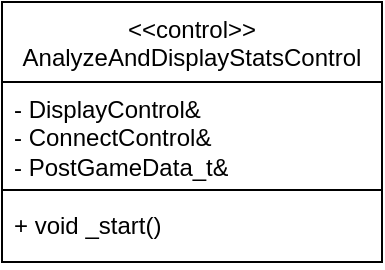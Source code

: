 <mxfile version="21.6.8" type="device">
  <diagram name="Page-1" id="Kee45l4tSxKJppIEiX5U">
    <mxGraphModel dx="317" dy="494" grid="1" gridSize="10" guides="1" tooltips="1" connect="1" arrows="1" fold="1" page="1" pageScale="1" pageWidth="827" pageHeight="1169" math="0" shadow="0">
      <root>
        <mxCell id="0" />
        <mxCell id="1" parent="0" />
        <mxCell id="tNEz3BFGnMRmam_z7N1u-1" value="&lt;span style=&quot;font-weight: normal;&quot;&gt;&amp;lt;&amp;lt;control&amp;gt;&amp;gt;&lt;br&gt;AnalyzeAndDisplayStatsControl&lt;br&gt;&lt;/span&gt;" style="swimlane;fontStyle=1;align=center;verticalAlign=top;childLayout=stackLayout;horizontal=1;startSize=40;horizontalStack=0;resizeParent=1;resizeParentMax=0;resizeLast=0;collapsible=1;marginBottom=0;whiteSpace=wrap;html=1;" vertex="1" parent="1">
          <mxGeometry x="290" y="340" width="190" height="130" as="geometry" />
        </mxCell>
        <mxCell id="tNEz3BFGnMRmam_z7N1u-2" value="- DisplayControl&amp;amp;&lt;br&gt;- ConnectControl&amp;amp;&lt;br&gt;- PostGameData_t&amp;amp;" style="text;strokeColor=none;fillColor=none;align=left;verticalAlign=top;spacingLeft=4;spacingRight=4;overflow=hidden;rotatable=0;points=[[0,0.5],[1,0.5]];portConstraint=eastwest;whiteSpace=wrap;html=1;" vertex="1" parent="tNEz3BFGnMRmam_z7N1u-1">
          <mxGeometry y="40" width="190" height="50" as="geometry" />
        </mxCell>
        <mxCell id="tNEz3BFGnMRmam_z7N1u-3" value="" style="line;strokeWidth=1;fillColor=none;align=left;verticalAlign=middle;spacingTop=-1;spacingLeft=3;spacingRight=3;rotatable=0;labelPosition=right;points=[];portConstraint=eastwest;strokeColor=inherit;" vertex="1" parent="tNEz3BFGnMRmam_z7N1u-1">
          <mxGeometry y="90" width="190" height="8" as="geometry" />
        </mxCell>
        <mxCell id="tNEz3BFGnMRmam_z7N1u-4" value="+ void _start()" style="text;strokeColor=none;fillColor=none;align=left;verticalAlign=top;spacingLeft=4;spacingRight=4;overflow=hidden;rotatable=0;points=[[0,0.5],[1,0.5]];portConstraint=eastwest;whiteSpace=wrap;html=1;" vertex="1" parent="tNEz3BFGnMRmam_z7N1u-1">
          <mxGeometry y="98" width="190" height="32" as="geometry" />
        </mxCell>
      </root>
    </mxGraphModel>
  </diagram>
</mxfile>
